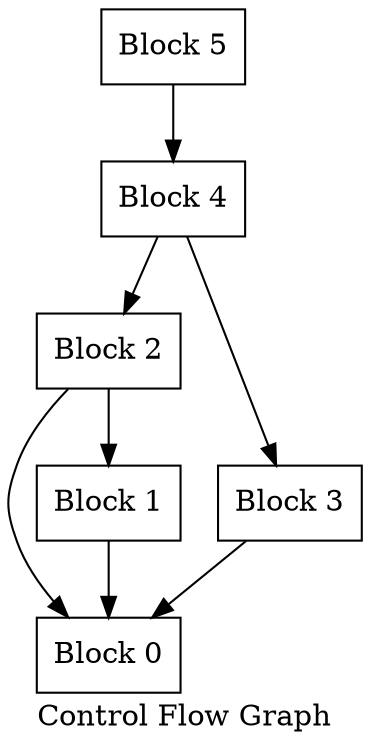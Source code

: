 digraph "Control Flow Graph" {
    label="Control Flow Graph"

    Node0x0 [shape=record,label="{Block 0}"];
    Node0x1 [shape=record,label="{Block 1}"];
    Node0x1 -> Node0x0
    Node0x2 [shape=record,label="{Block 2}"];
    Node0x2 -> Node0x1
    Node0x2 -> Node0x0
    Node0x3 [shape=record,label="{Block 3}"];
    Node0x3 -> Node0x0
    Node0x4 [shape=record,label="{Block 4}"];
    Node0x4 -> Node0x3
    Node0x4 -> Node0x2
    Node0x5 [shape=record,label="{Block 5}"];
    Node0x5 -> Node0x4
}
